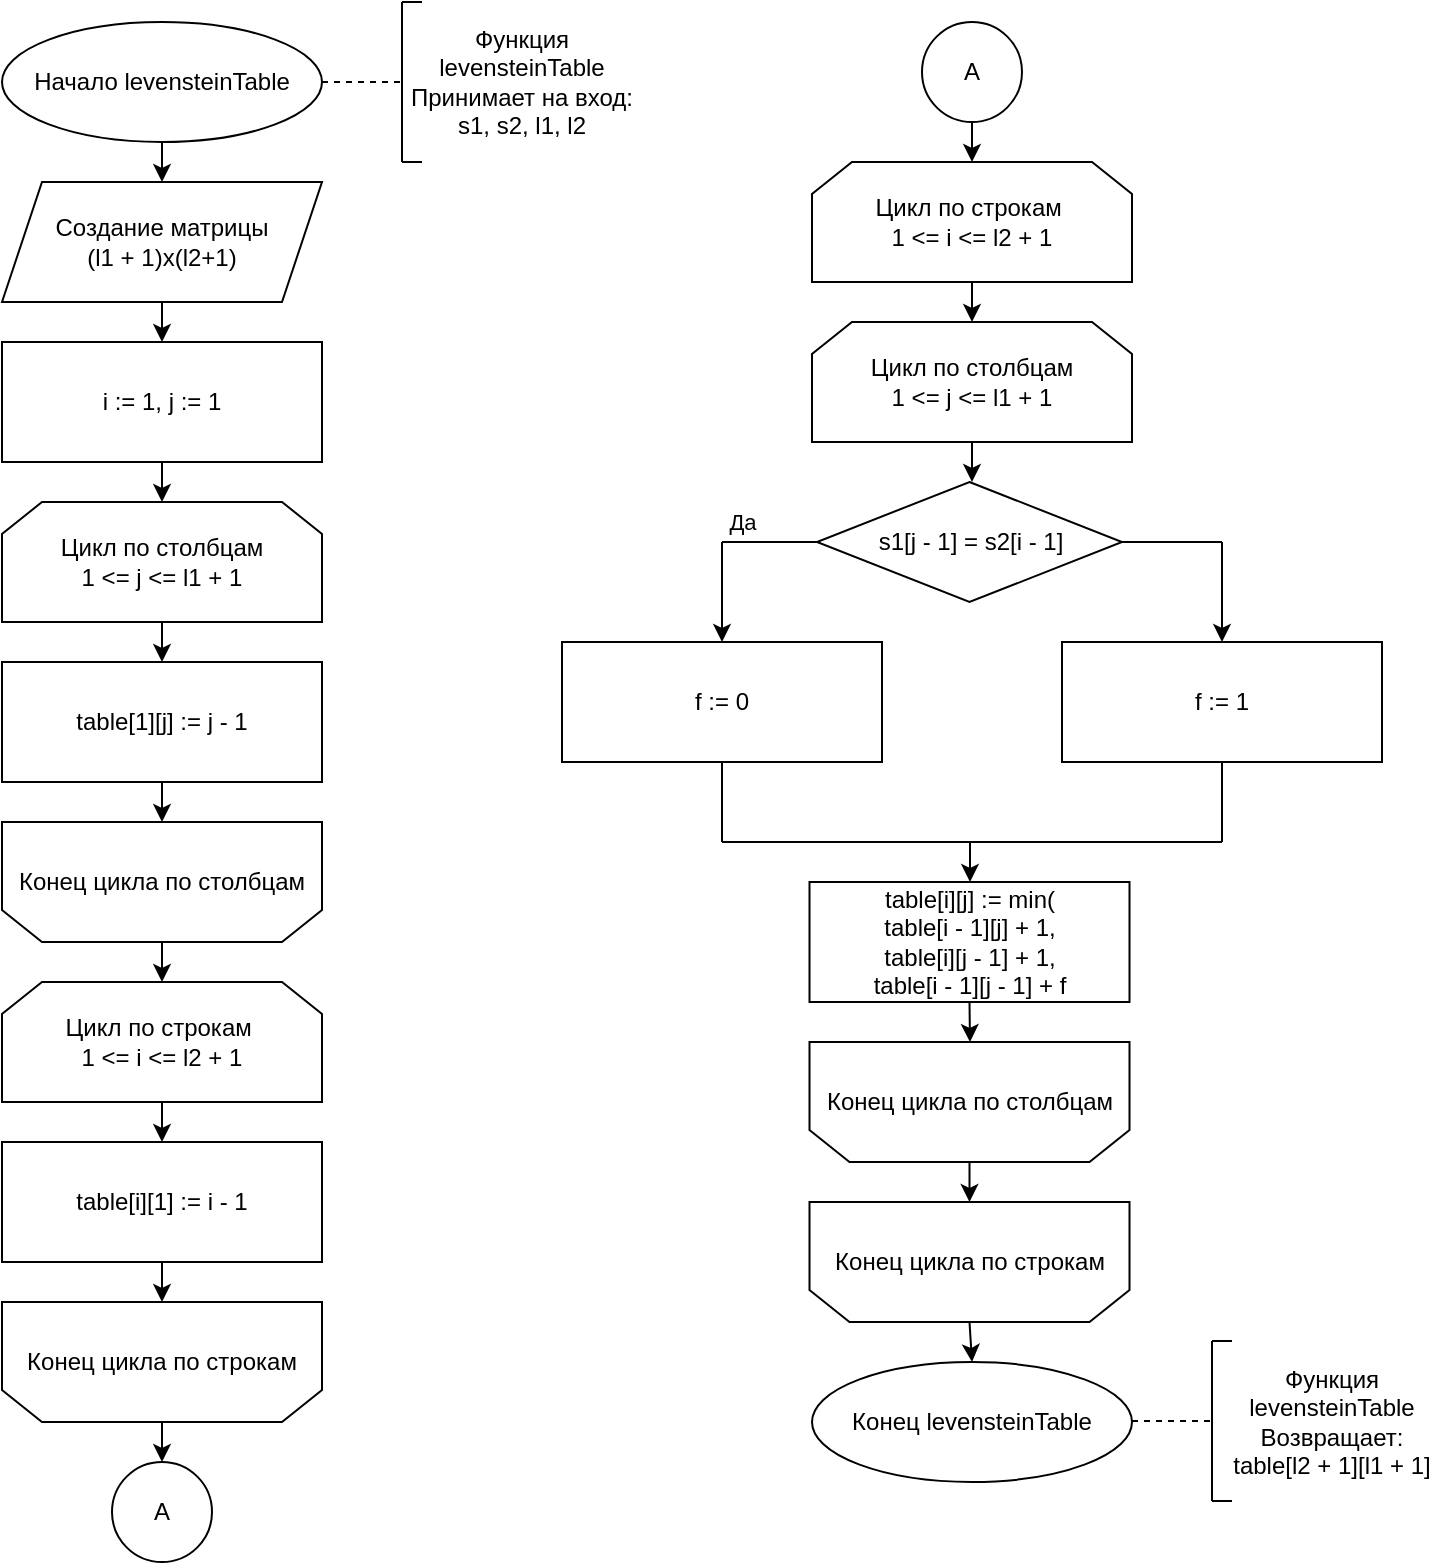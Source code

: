 <mxfile version="13.7.5" type="device"><diagram id="0QS1GDXXBve-4K5njmX6" name="Page-1"><mxGraphModel dx="1038" dy="617" grid="1" gridSize="10" guides="1" tooltips="1" connect="1" arrows="1" fold="1" page="1" pageScale="1" pageWidth="1827" pageHeight="11169" math="0" shadow="0"><root><mxCell id="0"/><mxCell id="1" parent="0"/><mxCell id="IzHHjLZdD_Ywkc8Lu91x-1" value="Начало levensteinTable" style="ellipse;whiteSpace=wrap;html=1;" vertex="1" parent="1"><mxGeometry x="40" y="110" width="160" height="60" as="geometry"/></mxCell><mxCell id="IzHHjLZdD_Ywkc8Lu91x-2" value="Создание матрицы &lt;br&gt;(l1 + 1)x(l2+1)" style="shape=parallelogram;perimeter=parallelogramPerimeter;whiteSpace=wrap;html=1;fixedSize=1;" vertex="1" parent="1"><mxGeometry x="40" y="190" width="160" height="60" as="geometry"/></mxCell><mxCell id="IzHHjLZdD_Ywkc8Lu91x-4" value="" style="endArrow=classic;html=1;exitX=0.5;exitY=1;exitDx=0;exitDy=0;entryX=0.5;entryY=0;entryDx=0;entryDy=0;" edge="1" parent="1" source="IzHHjLZdD_Ywkc8Lu91x-1" target="IzHHjLZdD_Ywkc8Lu91x-2"><mxGeometry width="50" height="50" relative="1" as="geometry"><mxPoint x="120" y="330" as="sourcePoint"/><mxPoint x="170" y="280" as="targetPoint"/></mxGeometry></mxCell><mxCell id="IzHHjLZdD_Ywkc8Lu91x-5" value="i := 1, j := 1" style="rounded=0;whiteSpace=wrap;html=1;" vertex="1" parent="1"><mxGeometry x="40" y="270" width="160" height="60" as="geometry"/></mxCell><mxCell id="IzHHjLZdD_Ywkc8Lu91x-6" value="Цикл по столбцам &lt;br&gt;1 &amp;lt;= j &amp;lt;= l1 + 1" style="shape=loopLimit;whiteSpace=wrap;html=1;" vertex="1" parent="1"><mxGeometry x="40" y="350" width="160" height="60" as="geometry"/></mxCell><mxCell id="IzHHjLZdD_Ywkc8Lu91x-8" value="" style="endArrow=classic;html=1;entryX=0.5;entryY=0;entryDx=0;entryDy=0;exitX=0.5;exitY=1;exitDx=0;exitDy=0;" edge="1" parent="1" source="IzHHjLZdD_Ywkc8Lu91x-2" target="IzHHjLZdD_Ywkc8Lu91x-5"><mxGeometry width="50" height="50" relative="1" as="geometry"><mxPoint x="90" y="310" as="sourcePoint"/><mxPoint x="140" y="260" as="targetPoint"/></mxGeometry></mxCell><mxCell id="IzHHjLZdD_Ywkc8Lu91x-9" value="" style="endArrow=classic;html=1;entryX=0.5;entryY=0;entryDx=0;entryDy=0;" edge="1" parent="1" target="IzHHjLZdD_Ywkc8Lu91x-6"><mxGeometry width="50" height="50" relative="1" as="geometry"><mxPoint x="120" y="330" as="sourcePoint"/><mxPoint x="130" y="280" as="targetPoint"/></mxGeometry></mxCell><mxCell id="IzHHjLZdD_Ywkc8Lu91x-10" value="" style="endArrow=none;dashed=1;html=1;exitX=1;exitY=0.5;exitDx=0;exitDy=0;" edge="1" parent="1" source="IzHHjLZdD_Ywkc8Lu91x-1"><mxGeometry width="50" height="50" relative="1" as="geometry"><mxPoint x="220" y="210" as="sourcePoint"/><mxPoint x="240" y="140" as="targetPoint"/></mxGeometry></mxCell><mxCell id="IzHHjLZdD_Ywkc8Lu91x-11" value="" style="endArrow=none;html=1;" edge="1" parent="1"><mxGeometry width="50" height="50" relative="1" as="geometry"><mxPoint x="240" y="180" as="sourcePoint"/><mxPoint x="240" y="100" as="targetPoint"/></mxGeometry></mxCell><mxCell id="IzHHjLZdD_Ywkc8Lu91x-12" value="" style="endArrow=none;html=1;" edge="1" parent="1"><mxGeometry width="50" height="50" relative="1" as="geometry"><mxPoint x="240" y="100" as="sourcePoint"/><mxPoint x="250" y="100" as="targetPoint"/></mxGeometry></mxCell><mxCell id="IzHHjLZdD_Ywkc8Lu91x-13" value="" style="endArrow=none;html=1;" edge="1" parent="1"><mxGeometry width="50" height="50" relative="1" as="geometry"><mxPoint x="250" y="180" as="sourcePoint"/><mxPoint x="240" y="180" as="targetPoint"/></mxGeometry></mxCell><mxCell id="IzHHjLZdD_Ywkc8Lu91x-14" value="Функция levensteinTable&lt;br&gt;Принимает на вход:&lt;br&gt;s1, s2, l1, l2" style="text;html=1;strokeColor=none;fillColor=none;align=center;verticalAlign=middle;whiteSpace=wrap;rounded=0;" vertex="1" parent="1"><mxGeometry x="240" y="100" width="120" height="80" as="geometry"/></mxCell><mxCell id="IzHHjLZdD_Ywkc8Lu91x-16" value="" style="endArrow=classic;html=1;exitX=0.5;exitY=1;exitDx=0;exitDy=0;" edge="1" parent="1" source="IzHHjLZdD_Ywkc8Lu91x-6"><mxGeometry width="50" height="50" relative="1" as="geometry"><mxPoint x="100" y="510" as="sourcePoint"/><mxPoint x="120" y="430" as="targetPoint"/></mxGeometry></mxCell><mxCell id="IzHHjLZdD_Ywkc8Lu91x-17" value="table[1][j] := j - 1" style="rounded=0;whiteSpace=wrap;html=1;" vertex="1" parent="1"><mxGeometry x="40" y="430" width="160" height="60" as="geometry"/></mxCell><mxCell id="IzHHjLZdD_Ywkc8Lu91x-19" value="" style="shape=loopLimit;whiteSpace=wrap;html=1;align=center;rounded=0;shadow=0;portConstraintRotation=0;comic=0;treeFolding=0;rotatable=1;rotation=-180;size=20;" vertex="1" parent="1"><mxGeometry x="40" y="510" width="160" height="60" as="geometry"/></mxCell><mxCell id="IzHHjLZdD_Ywkc8Lu91x-20" value="" style="endArrow=classic;html=1;exitX=0.5;exitY=1;exitDx=0;exitDy=0;" edge="1" parent="1" source="IzHHjLZdD_Ywkc8Lu91x-17"><mxGeometry width="50" height="50" relative="1" as="geometry"><mxPoint x="90" y="670" as="sourcePoint"/><mxPoint x="120" y="510" as="targetPoint"/></mxGeometry></mxCell><mxCell id="IzHHjLZdD_Ywkc8Lu91x-21" value="&lt;span style=&quot;background-color: rgb(255 , 255 , 255)&quot;&gt;Конец цикла по столбцам&lt;/span&gt;" style="text;html=1;strokeColor=none;fillColor=none;align=center;verticalAlign=middle;whiteSpace=wrap;rounded=0;shadow=0;comic=0;" vertex="1" parent="1"><mxGeometry x="40" y="510" width="160" height="60" as="geometry"/></mxCell><mxCell id="IzHHjLZdD_Ywkc8Lu91x-22" value="Цикл по строкам&amp;nbsp;&lt;br&gt;1 &amp;lt;= i &amp;lt;= l2 + 1" style="shape=loopLimit;whiteSpace=wrap;html=1;" vertex="1" parent="1"><mxGeometry x="40" y="590" width="160" height="60" as="geometry"/></mxCell><mxCell id="IzHHjLZdD_Ywkc8Lu91x-23" value="table[i][1] := i - 1" style="rounded=0;whiteSpace=wrap;html=1;" vertex="1" parent="1"><mxGeometry x="40" y="670" width="160" height="60" as="geometry"/></mxCell><mxCell id="IzHHjLZdD_Ywkc8Lu91x-26" value="" style="shape=loopLimit;whiteSpace=wrap;html=1;align=center;rounded=0;shadow=0;portConstraintRotation=0;comic=0;treeFolding=0;rotatable=1;rotation=-180;size=20;" vertex="1" parent="1"><mxGeometry x="40" y="750" width="160" height="60" as="geometry"/></mxCell><mxCell id="IzHHjLZdD_Ywkc8Lu91x-27" value="&lt;span style=&quot;background-color: rgb(255 , 255 , 255)&quot;&gt;Конец цикла по строкам&lt;/span&gt;" style="text;html=1;strokeColor=none;fillColor=none;align=center;verticalAlign=middle;whiteSpace=wrap;rounded=0;shadow=0;comic=0;" vertex="1" parent="1"><mxGeometry x="40" y="750" width="160" height="60" as="geometry"/></mxCell><mxCell id="IzHHjLZdD_Ywkc8Lu91x-28" value="" style="endArrow=classic;html=1;exitX=0.5;exitY=1;exitDx=0;exitDy=0;entryX=0.5;entryY=0;entryDx=0;entryDy=0;" edge="1" parent="1" source="IzHHjLZdD_Ywkc8Lu91x-21" target="IzHHjLZdD_Ywkc8Lu91x-22"><mxGeometry width="50" height="50" relative="1" as="geometry"><mxPoint x="10" y="690" as="sourcePoint"/><mxPoint x="60" y="640" as="targetPoint"/></mxGeometry></mxCell><mxCell id="IzHHjLZdD_Ywkc8Lu91x-29" value="" style="endArrow=classic;html=1;exitX=0.5;exitY=1;exitDx=0;exitDy=0;entryX=0.5;entryY=0;entryDx=0;entryDy=0;" edge="1" parent="1" source="IzHHjLZdD_Ywkc8Lu91x-22" target="IzHHjLZdD_Ywkc8Lu91x-23"><mxGeometry width="50" height="50" relative="1" as="geometry"><mxPoint x="130" y="580" as="sourcePoint"/><mxPoint x="130" y="600" as="targetPoint"/></mxGeometry></mxCell><mxCell id="IzHHjLZdD_Ywkc8Lu91x-30" value="" style="endArrow=classic;html=1;exitX=0.5;exitY=1;exitDx=0;exitDy=0;entryX=0.5;entryY=0;entryDx=0;entryDy=0;" edge="1" parent="1" source="IzHHjLZdD_Ywkc8Lu91x-23" target="IzHHjLZdD_Ywkc8Lu91x-27"><mxGeometry width="50" height="50" relative="1" as="geometry"><mxPoint x="130" y="660" as="sourcePoint"/><mxPoint x="130" y="680" as="targetPoint"/></mxGeometry></mxCell><mxCell id="IzHHjLZdD_Ywkc8Lu91x-32" value="А" style="ellipse;whiteSpace=wrap;html=1;aspect=fixed;rounded=0;shadow=0;comic=0;align=center;" vertex="1" parent="1"><mxGeometry x="95" y="830" width="50" height="50" as="geometry"/></mxCell><mxCell id="IzHHjLZdD_Ywkc8Lu91x-33" value="" style="endArrow=classic;html=1;exitX=0.5;exitY=1;exitDx=0;exitDy=0;entryX=0.5;entryY=0;entryDx=0;entryDy=0;" edge="1" parent="1" source="IzHHjLZdD_Ywkc8Lu91x-27" target="IzHHjLZdD_Ywkc8Lu91x-32"><mxGeometry width="50" height="50" relative="1" as="geometry"><mxPoint x="170" y="910" as="sourcePoint"/><mxPoint x="220" y="860" as="targetPoint"/></mxGeometry></mxCell><mxCell id="IzHHjLZdD_Ywkc8Lu91x-34" value="А" style="ellipse;whiteSpace=wrap;html=1;aspect=fixed;rounded=0;shadow=0;comic=0;align=center;" vertex="1" parent="1"><mxGeometry x="500" y="110" width="50" height="50" as="geometry"/></mxCell><mxCell id="IzHHjLZdD_Ywkc8Lu91x-35" value="Цикл по строкам&amp;nbsp;&lt;br&gt;1 &amp;lt;= i &amp;lt;= l2 + 1" style="shape=loopLimit;whiteSpace=wrap;html=1;" vertex="1" parent="1"><mxGeometry x="445" y="180" width="160" height="60" as="geometry"/></mxCell><mxCell id="IzHHjLZdD_Ywkc8Lu91x-36" value="Цикл по столбцам &lt;br&gt;1 &amp;lt;= j &amp;lt;= l1 + 1" style="shape=loopLimit;whiteSpace=wrap;html=1;" vertex="1" parent="1"><mxGeometry x="445" y="260" width="160" height="60" as="geometry"/></mxCell><mxCell id="IzHHjLZdD_Ywkc8Lu91x-37" value="" style="endArrow=classic;html=1;exitX=0.5;exitY=1;exitDx=0;exitDy=0;entryX=0.5;entryY=0;entryDx=0;entryDy=0;" edge="1" parent="1" source="IzHHjLZdD_Ywkc8Lu91x-34" target="IzHHjLZdD_Ywkc8Lu91x-35"><mxGeometry width="50" height="50" relative="1" as="geometry"><mxPoint x="410" y="250" as="sourcePoint"/><mxPoint x="460" y="200" as="targetPoint"/></mxGeometry></mxCell><mxCell id="IzHHjLZdD_Ywkc8Lu91x-38" value="" style="endArrow=classic;html=1;exitX=0.5;exitY=1;exitDx=0;exitDy=0;entryX=0.5;entryY=0;entryDx=0;entryDy=0;" edge="1" parent="1" source="IzHHjLZdD_Ywkc8Lu91x-35" target="IzHHjLZdD_Ywkc8Lu91x-36"><mxGeometry width="50" height="50" relative="1" as="geometry"><mxPoint x="410" y="320" as="sourcePoint"/><mxPoint x="460" y="270" as="targetPoint"/></mxGeometry></mxCell><mxCell id="IzHHjLZdD_Ywkc8Lu91x-39" value="s1[j - 1] = s2[i - 1]" style="rhombus;whiteSpace=wrap;html=1;rounded=0;shadow=0;comic=0;align=center;" vertex="1" parent="1"><mxGeometry x="447.5" y="340" width="152.5" height="60" as="geometry"/></mxCell><mxCell id="IzHHjLZdD_Ywkc8Lu91x-40" value="" style="endArrow=classic;html=1;exitX=0.5;exitY=1;exitDx=0;exitDy=0;" edge="1" parent="1" source="IzHHjLZdD_Ywkc8Lu91x-36"><mxGeometry width="50" height="50" relative="1" as="geometry"><mxPoint x="480" y="450" as="sourcePoint"/><mxPoint x="525" y="340" as="targetPoint"/></mxGeometry></mxCell><mxCell id="IzHHjLZdD_Ywkc8Lu91x-41" value="f := 0" style="rounded=0;whiteSpace=wrap;html=1;" vertex="1" parent="1"><mxGeometry x="320" y="420" width="160" height="60" as="geometry"/></mxCell><mxCell id="IzHHjLZdD_Ywkc8Lu91x-42" value="f := 1" style="rounded=0;whiteSpace=wrap;html=1;" vertex="1" parent="1"><mxGeometry x="570" y="420" width="160" height="60" as="geometry"/></mxCell><mxCell id="IzHHjLZdD_Ywkc8Lu91x-43" value="Да" style="endArrow=none;html=1;entryX=0;entryY=0.5;entryDx=0;entryDy=0;" edge="1" parent="1" target="IzHHjLZdD_Ywkc8Lu91x-39"><mxGeometry x="-0.579" y="10" width="50" height="50" relative="1" as="geometry"><mxPoint x="400" y="370" as="sourcePoint"/><mxPoint x="400" y="390" as="targetPoint"/><mxPoint as="offset"/></mxGeometry></mxCell><mxCell id="IzHHjLZdD_Ywkc8Lu91x-44" value="" style="endArrow=classic;html=1;entryX=0.5;entryY=0;entryDx=0;entryDy=0;" edge="1" parent="1" target="IzHHjLZdD_Ywkc8Lu91x-41"><mxGeometry width="50" height="50" relative="1" as="geometry"><mxPoint x="400" y="370" as="sourcePoint"/><mxPoint x="400" y="510" as="targetPoint"/></mxGeometry></mxCell><mxCell id="IzHHjLZdD_Ywkc8Lu91x-45" value="" style="endArrow=classic;html=1;entryX=0.5;entryY=0;entryDx=0;entryDy=0;" edge="1" parent="1" target="IzHHjLZdD_Ywkc8Lu91x-42"><mxGeometry width="50" height="50" relative="1" as="geometry"><mxPoint x="650" y="370" as="sourcePoint"/><mxPoint x="660" y="520" as="targetPoint"/></mxGeometry></mxCell><mxCell id="IzHHjLZdD_Ywkc8Lu91x-46" value="" style="endArrow=none;html=1;exitX=1;exitY=0.5;exitDx=0;exitDy=0;" edge="1" parent="1" source="IzHHjLZdD_Ywkc8Lu91x-39"><mxGeometry width="50" height="50" relative="1" as="geometry"><mxPoint x="530" y="550" as="sourcePoint"/><mxPoint x="650" y="370" as="targetPoint"/></mxGeometry></mxCell><mxCell id="IzHHjLZdD_Ywkc8Lu91x-47" value="" style="endArrow=none;html=1;entryX=0.5;entryY=1;entryDx=0;entryDy=0;" edge="1" parent="1" target="IzHHjLZdD_Ywkc8Lu91x-41"><mxGeometry width="50" height="50" relative="1" as="geometry"><mxPoint x="400" y="520" as="sourcePoint"/><mxPoint x="420" y="530" as="targetPoint"/></mxGeometry></mxCell><mxCell id="IzHHjLZdD_Ywkc8Lu91x-48" value="" style="endArrow=none;html=1;entryX=0.5;entryY=1;entryDx=0;entryDy=0;" edge="1" parent="1" target="IzHHjLZdD_Ywkc8Lu91x-42"><mxGeometry width="50" height="50" relative="1" as="geometry"><mxPoint x="650" y="520" as="sourcePoint"/><mxPoint x="580" y="530" as="targetPoint"/></mxGeometry></mxCell><mxCell id="IzHHjLZdD_Ywkc8Lu91x-49" value="" style="endArrow=none;html=1;" edge="1" parent="1"><mxGeometry width="50" height="50" relative="1" as="geometry"><mxPoint x="400" y="520" as="sourcePoint"/><mxPoint x="650" y="520" as="targetPoint"/></mxGeometry></mxCell><mxCell id="IzHHjLZdD_Ywkc8Lu91x-50" value="table[i][j] := min(&lt;br&gt;table[i - 1][j] + 1,&lt;br&gt;table[i][j - 1] + 1,&lt;br&gt;table[i - 1][j - 1] + f" style="rounded=0;whiteSpace=wrap;html=1;" vertex="1" parent="1"><mxGeometry x="443.75" y="540" width="160" height="60" as="geometry"/></mxCell><mxCell id="IzHHjLZdD_Ywkc8Lu91x-51" value="" style="endArrow=classic;html=1;" edge="1" parent="1"><mxGeometry width="50" height="50" relative="1" as="geometry"><mxPoint x="524" y="520" as="sourcePoint"/><mxPoint x="524" y="540" as="targetPoint"/></mxGeometry></mxCell><mxCell id="IzHHjLZdD_Ywkc8Lu91x-52" value="" style="endArrow=classic;html=1;exitX=0.5;exitY=1;exitDx=0;exitDy=0;" edge="1" parent="1" source="IzHHjLZdD_Ywkc8Lu91x-50"><mxGeometry width="50" height="50" relative="1" as="geometry"><mxPoint x="480" y="710" as="sourcePoint"/><mxPoint x="524" y="620" as="targetPoint"/></mxGeometry></mxCell><mxCell id="IzHHjLZdD_Ywkc8Lu91x-53" value="" style="shape=loopLimit;whiteSpace=wrap;html=1;align=center;rounded=0;shadow=0;portConstraintRotation=0;comic=0;treeFolding=0;rotatable=1;rotation=-180;size=20;" vertex="1" parent="1"><mxGeometry x="443.75" y="620" width="160" height="60" as="geometry"/></mxCell><mxCell id="IzHHjLZdD_Ywkc8Lu91x-54" value="" style="shape=loopLimit;whiteSpace=wrap;html=1;align=center;rounded=0;shadow=0;portConstraintRotation=0;comic=0;treeFolding=0;rotatable=1;rotation=-180;size=20;" vertex="1" parent="1"><mxGeometry x="443.75" y="700" width="160" height="60" as="geometry"/></mxCell><mxCell id="IzHHjLZdD_Ywkc8Lu91x-55" value="" style="endArrow=classic;html=1;exitX=0.5;exitY=0;exitDx=0;exitDy=0;entryX=0.5;entryY=1;entryDx=0;entryDy=0;" edge="1" parent="1" source="IzHHjLZdD_Ywkc8Lu91x-53" target="IzHHjLZdD_Ywkc8Lu91x-54"><mxGeometry width="50" height="50" relative="1" as="geometry"><mxPoint x="450" y="820" as="sourcePoint"/><mxPoint x="500" y="770" as="targetPoint"/></mxGeometry></mxCell><mxCell id="IzHHjLZdD_Ywkc8Lu91x-56" value="&lt;span style=&quot;background-color: rgb(255 , 255 , 255)&quot;&gt;Конец цикла по столбцам&lt;/span&gt;" style="text;html=1;strokeColor=none;fillColor=none;align=center;verticalAlign=middle;whiteSpace=wrap;rounded=0;shadow=0;comic=0;" vertex="1" parent="1"><mxGeometry x="443.75" y="620" width="160" height="60" as="geometry"/></mxCell><mxCell id="IzHHjLZdD_Ywkc8Lu91x-57" value="&lt;span style=&quot;background-color: rgb(255 , 255 , 255)&quot;&gt;Конец цикла по строкам&lt;/span&gt;" style="text;html=1;strokeColor=none;fillColor=none;align=center;verticalAlign=middle;whiteSpace=wrap;rounded=0;shadow=0;comic=0;" vertex="1" parent="1"><mxGeometry x="443.75" y="700" width="160" height="60" as="geometry"/></mxCell><mxCell id="IzHHjLZdD_Ywkc8Lu91x-58" value="Конец levensteinTable" style="ellipse;whiteSpace=wrap;html=1;" vertex="1" parent="1"><mxGeometry x="445" y="780" width="160" height="60" as="geometry"/></mxCell><mxCell id="IzHHjLZdD_Ywkc8Lu91x-59" value="" style="endArrow=classic;html=1;exitX=0.5;exitY=1;exitDx=0;exitDy=0;entryX=0.5;entryY=0;entryDx=0;entryDy=0;" edge="1" parent="1" source="IzHHjLZdD_Ywkc8Lu91x-57" target="IzHHjLZdD_Ywkc8Lu91x-58"><mxGeometry width="50" height="50" relative="1" as="geometry"><mxPoint x="360" y="870" as="sourcePoint"/><mxPoint x="410" y="820" as="targetPoint"/></mxGeometry></mxCell><mxCell id="IzHHjLZdD_Ywkc8Lu91x-60" value="" style="endArrow=none;dashed=1;html=1;exitX=1;exitY=0.5;exitDx=0;exitDy=0;" edge="1" parent="1"><mxGeometry width="50" height="50" relative="1" as="geometry"><mxPoint x="605" y="809.5" as="sourcePoint"/><mxPoint x="645" y="809.5" as="targetPoint"/></mxGeometry></mxCell><mxCell id="IzHHjLZdD_Ywkc8Lu91x-61" value="" style="endArrow=none;html=1;" edge="1" parent="1"><mxGeometry width="50" height="50" relative="1" as="geometry"><mxPoint x="645" y="849.5" as="sourcePoint"/><mxPoint x="645" y="769.5" as="targetPoint"/></mxGeometry></mxCell><mxCell id="IzHHjLZdD_Ywkc8Lu91x-62" value="" style="endArrow=none;html=1;" edge="1" parent="1"><mxGeometry width="50" height="50" relative="1" as="geometry"><mxPoint x="645" y="769.5" as="sourcePoint"/><mxPoint x="655" y="769.5" as="targetPoint"/></mxGeometry></mxCell><mxCell id="IzHHjLZdD_Ywkc8Lu91x-63" value="" style="endArrow=none;html=1;" edge="1" parent="1"><mxGeometry width="50" height="50" relative="1" as="geometry"><mxPoint x="655" y="849.5" as="sourcePoint"/><mxPoint x="645" y="849.5" as="targetPoint"/></mxGeometry></mxCell><mxCell id="IzHHjLZdD_Ywkc8Lu91x-64" value="Функция levensteinTable&lt;br&gt;Возвращает:&lt;br&gt;table[l2 + 1][l1 + 1]" style="text;html=1;strokeColor=none;fillColor=none;align=center;verticalAlign=middle;whiteSpace=wrap;rounded=0;" vertex="1" parent="1"><mxGeometry x="645" y="769.5" width="120" height="80" as="geometry"/></mxCell></root></mxGraphModel></diagram></mxfile>